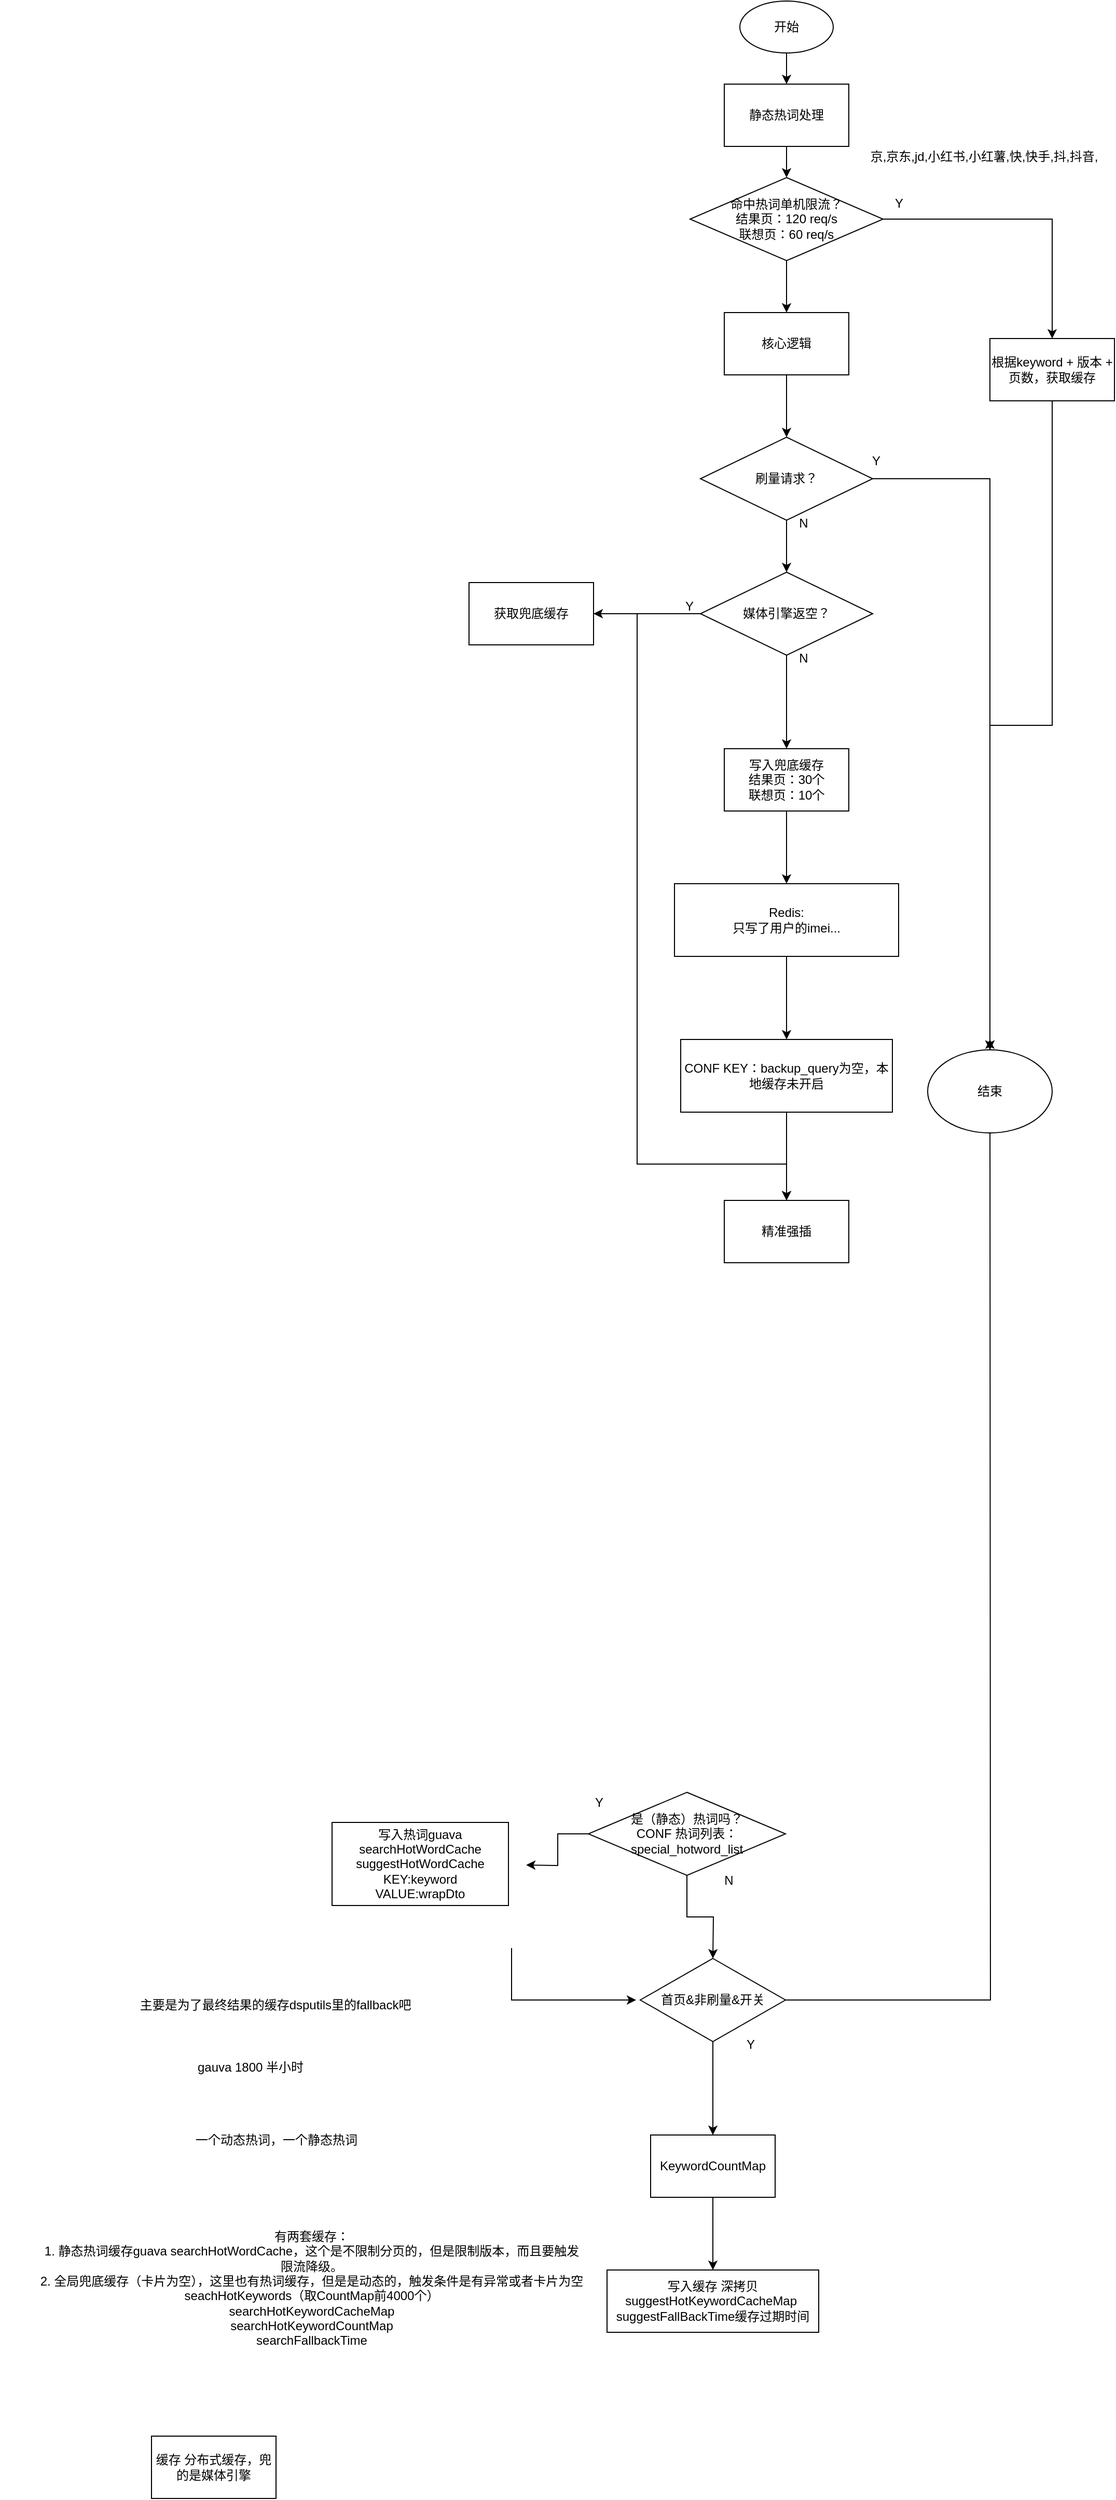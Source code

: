 <mxfile version="24.6.4" type="github">
  <diagram name="第 1 页" id="80e1wzVn7lP730qj4w-V">
    <mxGraphModel dx="1932" dy="1740" grid="1" gridSize="10" guides="1" tooltips="1" connect="1" arrows="1" fold="1" page="1" pageScale="1" pageWidth="827" pageHeight="1169" math="0" shadow="0">
      <root>
        <mxCell id="0" />
        <mxCell id="1" parent="0" />
        <mxCell id="NDE4TgQGStizHJLq0DFC-7" value="" style="edgeStyle=orthogonalEdgeStyle;rounded=0;orthogonalLoop=1;jettySize=auto;html=1;exitX=0;exitY=0.5;exitDx=0;exitDy=0;" edge="1" parent="1" source="NDE4TgQGStizHJLq0DFC-4">
          <mxGeometry relative="1" as="geometry">
            <mxPoint x="163.0" y="1635" as="targetPoint" />
          </mxGeometry>
        </mxCell>
        <mxCell id="NDE4TgQGStizHJLq0DFC-9" value="" style="edgeStyle=orthogonalEdgeStyle;rounded=0;orthogonalLoop=1;jettySize=auto;html=1;" edge="1" parent="1" source="NDE4TgQGStizHJLq0DFC-4">
          <mxGeometry relative="1" as="geometry">
            <mxPoint x="343" y="1725" as="targetPoint" />
          </mxGeometry>
        </mxCell>
        <mxCell id="NDE4TgQGStizHJLq0DFC-4" value="是（静态）热词吗？&lt;br&gt;CONF 热词列表： special_hotword_list" style="rhombus;whiteSpace=wrap;html=1;" vertex="1" parent="1">
          <mxGeometry x="223" y="1565" width="190" height="80" as="geometry" />
        </mxCell>
        <mxCell id="NDE4TgQGStizHJLq0DFC-5" value="京,京东,jd,小红书,小红薯,快,快手,抖,抖音," style="text;html=1;align=center;verticalAlign=middle;resizable=0;points=[];autosize=1;strokeColor=none;fillColor=none;" vertex="1" parent="1">
          <mxGeometry x="484" y="-25" width="240" height="30" as="geometry" />
        </mxCell>
        <mxCell id="NDE4TgQGStizHJLq0DFC-11" style="edgeStyle=orthogonalEdgeStyle;rounded=0;orthogonalLoop=1;jettySize=auto;html=1;" edge="1" parent="1">
          <mxGeometry relative="1" as="geometry">
            <mxPoint x="149.0" y="1715" as="sourcePoint" />
            <mxPoint x="269" y="1765" as="targetPoint" />
            <Array as="points">
              <mxPoint x="149" y="1765" />
            </Array>
          </mxGeometry>
        </mxCell>
        <mxCell id="NDE4TgQGStizHJLq0DFC-6" value="写入热词guava&lt;div&gt;searchHotWordCache&lt;br&gt;suggestHotWordCache&lt;br&gt;KEY:keyword&lt;br&gt;VALUE:wrapDto&lt;/div&gt;" style="whiteSpace=wrap;html=1;" vertex="1" parent="1">
          <mxGeometry x="-24" y="1594" width="170" height="80" as="geometry" />
        </mxCell>
        <mxCell id="NDE4TgQGStizHJLq0DFC-10" value="N" style="text;html=1;align=center;verticalAlign=middle;resizable=0;points=[];autosize=1;strokeColor=none;fillColor=none;" vertex="1" parent="1">
          <mxGeometry x="343" y="1635" width="30" height="30" as="geometry" />
        </mxCell>
        <mxCell id="NDE4TgQGStizHJLq0DFC-12" value="Y" style="text;html=1;align=center;verticalAlign=middle;resizable=0;points=[];autosize=1;strokeColor=none;fillColor=none;" vertex="1" parent="1">
          <mxGeometry x="218" y="1560" width="30" height="30" as="geometry" />
        </mxCell>
        <mxCell id="NDE4TgQGStizHJLq0DFC-15" value="" style="edgeStyle=orthogonalEdgeStyle;rounded=0;orthogonalLoop=1;jettySize=auto;html=1;" edge="1" parent="1" source="NDE4TgQGStizHJLq0DFC-13" target="NDE4TgQGStizHJLq0DFC-14">
          <mxGeometry relative="1" as="geometry" />
        </mxCell>
        <mxCell id="NDE4TgQGStizHJLq0DFC-17" value="" style="edgeStyle=orthogonalEdgeStyle;rounded=0;orthogonalLoop=1;jettySize=auto;html=1;" edge="1" parent="1" source="NDE4TgQGStizHJLq0DFC-13">
          <mxGeometry relative="1" as="geometry">
            <mxPoint x="610" y="840" as="targetPoint" />
          </mxGeometry>
        </mxCell>
        <mxCell id="NDE4TgQGStizHJLq0DFC-13" value="首页&amp;amp;非刷量&amp;amp;开关" style="rhombus;whiteSpace=wrap;html=1;" vertex="1" parent="1">
          <mxGeometry x="273" y="1725" width="140" height="80" as="geometry" />
        </mxCell>
        <mxCell id="NDE4TgQGStizHJLq0DFC-24" value="" style="edgeStyle=orthogonalEdgeStyle;rounded=0;orthogonalLoop=1;jettySize=auto;html=1;" edge="1" parent="1" source="NDE4TgQGStizHJLq0DFC-14" target="NDE4TgQGStizHJLq0DFC-23">
          <mxGeometry relative="1" as="geometry" />
        </mxCell>
        <mxCell id="NDE4TgQGStizHJLq0DFC-14" value="KeywordCountMap" style="whiteSpace=wrap;html=1;" vertex="1" parent="1">
          <mxGeometry x="283" y="1895" width="120" height="60" as="geometry" />
        </mxCell>
        <mxCell id="NDE4TgQGStizHJLq0DFC-18" value="Y" style="text;html=1;align=center;verticalAlign=middle;resizable=0;points=[];autosize=1;strokeColor=none;fillColor=none;" vertex="1" parent="1">
          <mxGeometry x="364" y="1793" width="30" height="30" as="geometry" />
        </mxCell>
        <mxCell id="NDE4TgQGStizHJLq0DFC-20" value="结束" style="ellipse;whiteSpace=wrap;html=1;" vertex="1" parent="1">
          <mxGeometry x="550" y="850" width="120" height="80" as="geometry" />
        </mxCell>
        <mxCell id="NDE4TgQGStizHJLq0DFC-23" value="写入缓存 深拷贝&lt;br&gt;suggestHotKeywordCacheMap&amp;nbsp;&lt;br&gt;suggestFallBackTime缓存过期时间" style="whiteSpace=wrap;html=1;" vertex="1" parent="1">
          <mxGeometry x="241" y="2025" width="204" height="60" as="geometry" />
        </mxCell>
        <mxCell id="NDE4TgQGStizHJLq0DFC-25" value="一个动态热词，一个静态热词" style="text;html=1;align=center;verticalAlign=middle;resizable=0;points=[];autosize=1;strokeColor=none;fillColor=none;" vertex="1" parent="1">
          <mxGeometry x="-168" y="1885" width="180" height="30" as="geometry" />
        </mxCell>
        <mxCell id="NDE4TgQGStizHJLq0DFC-26" value="主要是为了最终结果的缓存dsputils里的fallback吧" style="text;html=1;align=center;verticalAlign=middle;resizable=0;points=[];autosize=1;strokeColor=none;fillColor=none;" vertex="1" parent="1">
          <mxGeometry x="-219" y="1755" width="280" height="30" as="geometry" />
        </mxCell>
        <mxCell id="NDE4TgQGStizHJLq0DFC-28" value="gauva 1800 半小时" style="text;html=1;align=center;verticalAlign=middle;resizable=0;points=[];autosize=1;strokeColor=none;fillColor=none;" vertex="1" parent="1">
          <mxGeometry x="-168" y="1815" width="130" height="30" as="geometry" />
        </mxCell>
        <mxCell id="NDE4TgQGStizHJLq0DFC-29" value="有两套缓存：&lt;br&gt;1. 静态热词缓存guava&amp;nbsp;&lt;span style=&quot;text-wrap: wrap;&quot;&gt;searchHotWordCache，这个是不限制分页的，但是限制版本，而且要触发限流降级。&lt;/span&gt;&lt;br&gt;2. 全局兜底缓存（卡片为空），这里也有热词缓存，但是是动态的，触发条件是有异常或者卡片为空&lt;br&gt;seachHotKeywords（取CountMap前4000个）&lt;br&gt;searchHotKeywordCacheMap&lt;br&gt;searchHotKeywordCountMap&lt;br&gt;searchFallbackTime&lt;div&gt;&lt;br&gt;&lt;/div&gt;" style="text;html=1;align=center;verticalAlign=middle;resizable=0;points=[];autosize=1;strokeColor=none;fillColor=none;" vertex="1" parent="1">
          <mxGeometry x="-344" y="1985" width="600" height="130" as="geometry" />
        </mxCell>
        <mxCell id="NDE4TgQGStizHJLq0DFC-30" value="缓存 分布式缓存，兜的是媒体引擎" style="whiteSpace=wrap;html=1;" vertex="1" parent="1">
          <mxGeometry x="-198" y="2185" width="120" height="60" as="geometry" />
        </mxCell>
        <mxCell id="NDE4TgQGStizHJLq0DFC-42" value="" style="edgeStyle=orthogonalEdgeStyle;rounded=0;orthogonalLoop=1;jettySize=auto;html=1;" edge="1" parent="1" source="NDE4TgQGStizHJLq0DFC-33" target="NDE4TgQGStizHJLq0DFC-41">
          <mxGeometry relative="1" as="geometry" />
        </mxCell>
        <mxCell id="NDE4TgQGStizHJLq0DFC-33" value="静态热词处理" style="whiteSpace=wrap;html=1;" vertex="1" parent="1">
          <mxGeometry x="354" y="-80" width="120" height="60" as="geometry" />
        </mxCell>
        <mxCell id="NDE4TgQGStizHJLq0DFC-38" value="" style="edgeStyle=orthogonalEdgeStyle;rounded=0;orthogonalLoop=1;jettySize=auto;html=1;" edge="1" parent="1" source="NDE4TgQGStizHJLq0DFC-37" target="NDE4TgQGStizHJLq0DFC-33">
          <mxGeometry relative="1" as="geometry" />
        </mxCell>
        <mxCell id="NDE4TgQGStizHJLq0DFC-37" value="开始" style="ellipse;whiteSpace=wrap;html=1;" vertex="1" parent="1">
          <mxGeometry x="369" y="-160" width="90" height="50" as="geometry" />
        </mxCell>
        <mxCell id="NDE4TgQGStizHJLq0DFC-46" value="" style="edgeStyle=orthogonalEdgeStyle;rounded=0;orthogonalLoop=1;jettySize=auto;html=1;" edge="1" parent="1" source="NDE4TgQGStizHJLq0DFC-41" target="NDE4TgQGStizHJLq0DFC-45">
          <mxGeometry relative="1" as="geometry" />
        </mxCell>
        <mxCell id="NDE4TgQGStizHJLq0DFC-52" value="" style="edgeStyle=orthogonalEdgeStyle;rounded=0;orthogonalLoop=1;jettySize=auto;html=1;" edge="1" parent="1" source="NDE4TgQGStizHJLq0DFC-41" target="NDE4TgQGStizHJLq0DFC-51">
          <mxGeometry relative="1" as="geometry" />
        </mxCell>
        <mxCell id="NDE4TgQGStizHJLq0DFC-41" value="命中热词单机限流？&lt;br&gt;结果页：120 req/s&lt;br&gt;联想页：60 req/s" style="rhombus;whiteSpace=wrap;html=1;" vertex="1" parent="1">
          <mxGeometry x="321" y="10" width="186" height="80" as="geometry" />
        </mxCell>
        <mxCell id="NDE4TgQGStizHJLq0DFC-47" style="edgeStyle=orthogonalEdgeStyle;rounded=0;orthogonalLoop=1;jettySize=auto;html=1;entryX=0.5;entryY=0;entryDx=0;entryDy=0;" edge="1" parent="1" source="NDE4TgQGStizHJLq0DFC-45" target="NDE4TgQGStizHJLq0DFC-20">
          <mxGeometry relative="1" as="geometry" />
        </mxCell>
        <mxCell id="NDE4TgQGStizHJLq0DFC-45" value="根据keyword + 版本 + 页数，获取缓存" style="whiteSpace=wrap;html=1;" vertex="1" parent="1">
          <mxGeometry x="610" y="165" width="120" height="60" as="geometry" />
        </mxCell>
        <mxCell id="NDE4TgQGStizHJLq0DFC-48" value="Y" style="text;html=1;align=center;verticalAlign=middle;resizable=0;points=[];autosize=1;strokeColor=none;fillColor=none;" vertex="1" parent="1">
          <mxGeometry x="507" y="20" width="30" height="30" as="geometry" />
        </mxCell>
        <mxCell id="NDE4TgQGStizHJLq0DFC-56" value="" style="edgeStyle=orthogonalEdgeStyle;rounded=0;orthogonalLoop=1;jettySize=auto;html=1;" edge="1" parent="1" source="NDE4TgQGStizHJLq0DFC-51" target="NDE4TgQGStizHJLq0DFC-55">
          <mxGeometry relative="1" as="geometry" />
        </mxCell>
        <mxCell id="NDE4TgQGStizHJLq0DFC-51" value="核心逻辑" style="whiteSpace=wrap;html=1;" vertex="1" parent="1">
          <mxGeometry x="354" y="140" width="120" height="60" as="geometry" />
        </mxCell>
        <mxCell id="NDE4TgQGStizHJLq0DFC-57" style="edgeStyle=orthogonalEdgeStyle;rounded=0;orthogonalLoop=1;jettySize=auto;html=1;entryX=0.5;entryY=0;entryDx=0;entryDy=0;" edge="1" parent="1" source="NDE4TgQGStizHJLq0DFC-55" target="NDE4TgQGStizHJLq0DFC-20">
          <mxGeometry relative="1" as="geometry" />
        </mxCell>
        <mxCell id="NDE4TgQGStizHJLq0DFC-61" value="" style="edgeStyle=orthogonalEdgeStyle;rounded=0;orthogonalLoop=1;jettySize=auto;html=1;" edge="1" parent="1" source="NDE4TgQGStizHJLq0DFC-55" target="NDE4TgQGStizHJLq0DFC-60">
          <mxGeometry relative="1" as="geometry" />
        </mxCell>
        <mxCell id="NDE4TgQGStizHJLq0DFC-55" value="刷量请求？" style="rhombus;whiteSpace=wrap;html=1;" vertex="1" parent="1">
          <mxGeometry x="331" y="260" width="166" height="80" as="geometry" />
        </mxCell>
        <mxCell id="NDE4TgQGStizHJLq0DFC-63" value="" style="edgeStyle=orthogonalEdgeStyle;rounded=0;orthogonalLoop=1;jettySize=auto;html=1;" edge="1" parent="1" source="NDE4TgQGStizHJLq0DFC-60" target="NDE4TgQGStizHJLq0DFC-62">
          <mxGeometry relative="1" as="geometry" />
        </mxCell>
        <mxCell id="NDE4TgQGStizHJLq0DFC-65" value="" style="edgeStyle=orthogonalEdgeStyle;rounded=0;orthogonalLoop=1;jettySize=auto;html=1;" edge="1" parent="1" source="NDE4TgQGStizHJLq0DFC-60" target="NDE4TgQGStizHJLq0DFC-64">
          <mxGeometry relative="1" as="geometry" />
        </mxCell>
        <mxCell id="NDE4TgQGStizHJLq0DFC-60" value="媒体引擎返空？" style="rhombus;whiteSpace=wrap;html=1;" vertex="1" parent="1">
          <mxGeometry x="331" y="390" width="166" height="80" as="geometry" />
        </mxCell>
        <mxCell id="NDE4TgQGStizHJLq0DFC-67" value="" style="edgeStyle=orthogonalEdgeStyle;rounded=0;orthogonalLoop=1;jettySize=auto;html=1;" edge="1" parent="1" source="NDE4TgQGStizHJLq0DFC-62" target="NDE4TgQGStizHJLq0DFC-66">
          <mxGeometry relative="1" as="geometry" />
        </mxCell>
        <mxCell id="NDE4TgQGStizHJLq0DFC-62" value="写入兜底缓存&lt;br&gt;结果页：30个&lt;br&gt;联想页：10个" style="whiteSpace=wrap;html=1;" vertex="1" parent="1">
          <mxGeometry x="354" y="560" width="120" height="60" as="geometry" />
        </mxCell>
        <mxCell id="NDE4TgQGStizHJLq0DFC-77" style="edgeStyle=orthogonalEdgeStyle;rounded=0;orthogonalLoop=1;jettySize=auto;html=1;entryX=0.5;entryY=0;entryDx=0;entryDy=0;" edge="1" parent="1" source="NDE4TgQGStizHJLq0DFC-64" target="NDE4TgQGStizHJLq0DFC-72">
          <mxGeometry relative="1" as="geometry">
            <Array as="points">
              <mxPoint x="270" y="430" />
              <mxPoint x="270" y="960" />
              <mxPoint x="414" y="960" />
            </Array>
          </mxGeometry>
        </mxCell>
        <mxCell id="NDE4TgQGStizHJLq0DFC-64" value="获取兜底缓存" style="whiteSpace=wrap;html=1;" vertex="1" parent="1">
          <mxGeometry x="108" y="400" width="120" height="60" as="geometry" />
        </mxCell>
        <mxCell id="NDE4TgQGStizHJLq0DFC-71" value="" style="edgeStyle=orthogonalEdgeStyle;rounded=0;orthogonalLoop=1;jettySize=auto;html=1;" edge="1" parent="1" source="NDE4TgQGStizHJLq0DFC-66" target="NDE4TgQGStizHJLq0DFC-70">
          <mxGeometry relative="1" as="geometry" />
        </mxCell>
        <mxCell id="NDE4TgQGStizHJLq0DFC-66" value="Redis:&lt;br&gt;只写了用户的imei..." style="whiteSpace=wrap;html=1;" vertex="1" parent="1">
          <mxGeometry x="306" y="690" width="216" height="70" as="geometry" />
        </mxCell>
        <mxCell id="NDE4TgQGStizHJLq0DFC-68" value="N" style="text;html=1;align=center;verticalAlign=middle;resizable=0;points=[];autosize=1;strokeColor=none;fillColor=none;" vertex="1" parent="1">
          <mxGeometry x="415" y="458" width="30" height="30" as="geometry" />
        </mxCell>
        <mxCell id="NDE4TgQGStizHJLq0DFC-73" value="" style="edgeStyle=orthogonalEdgeStyle;rounded=0;orthogonalLoop=1;jettySize=auto;html=1;" edge="1" parent="1" source="NDE4TgQGStizHJLq0DFC-70" target="NDE4TgQGStizHJLq0DFC-72">
          <mxGeometry relative="1" as="geometry" />
        </mxCell>
        <mxCell id="NDE4TgQGStizHJLq0DFC-70" value="CONF KEY：backup_query为空，本地缓存未开启" style="whiteSpace=wrap;html=1;" vertex="1" parent="1">
          <mxGeometry x="312" y="840" width="204" height="70" as="geometry" />
        </mxCell>
        <mxCell id="NDE4TgQGStizHJLq0DFC-72" value="精准强插" style="whiteSpace=wrap;html=1;" vertex="1" parent="1">
          <mxGeometry x="354" y="995" width="120" height="60" as="geometry" />
        </mxCell>
        <mxCell id="NDE4TgQGStizHJLq0DFC-74" value="Y" style="text;html=1;align=center;verticalAlign=middle;resizable=0;points=[];autosize=1;strokeColor=none;fillColor=none;" vertex="1" parent="1">
          <mxGeometry x="305" y="408" width="30" height="30" as="geometry" />
        </mxCell>
        <mxCell id="NDE4TgQGStizHJLq0DFC-75" value="N" style="text;html=1;align=center;verticalAlign=middle;resizable=0;points=[];autosize=1;strokeColor=none;fillColor=none;" vertex="1" parent="1">
          <mxGeometry x="415" y="328" width="30" height="30" as="geometry" />
        </mxCell>
        <mxCell id="NDE4TgQGStizHJLq0DFC-76" value="Y" style="text;html=1;align=center;verticalAlign=middle;resizable=0;points=[];autosize=1;strokeColor=none;fillColor=none;" vertex="1" parent="1">
          <mxGeometry x="485" y="268" width="30" height="30" as="geometry" />
        </mxCell>
      </root>
    </mxGraphModel>
  </diagram>
</mxfile>
